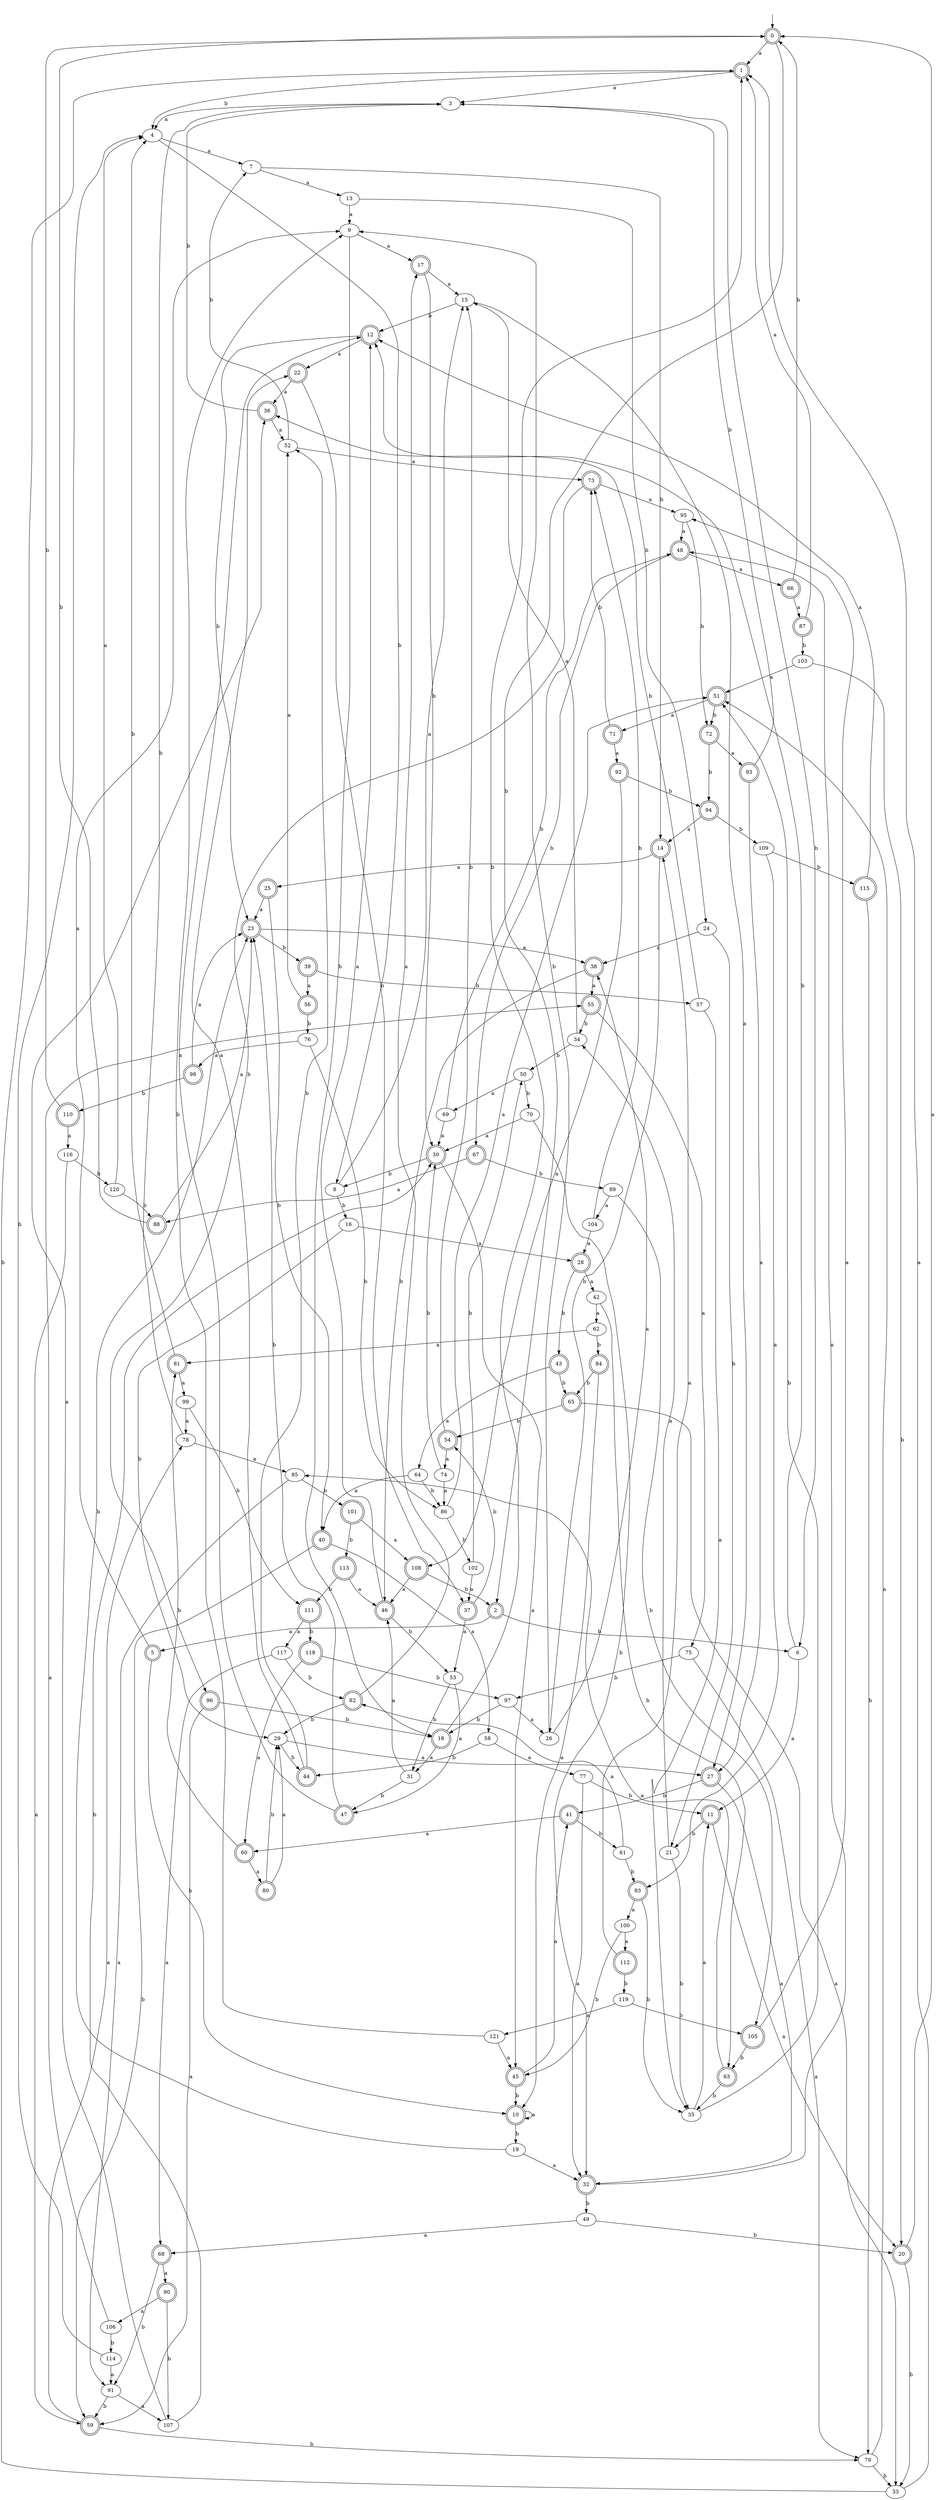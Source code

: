 digraph RandomDFA {
  __start0 [label="", shape=none];
  __start0 -> 0 [label=""];
  0 [shape=circle] [shape=doublecircle]
  0 -> 1 [label="a"]
  0 -> 2 [label="b"]
  1 [shape=doublecircle]
  1 -> 3 [label="a"]
  1 -> 4 [label="b"]
  2 [shape=doublecircle]
  2 -> 5 [label="a"]
  2 -> 6 [label="b"]
  3
  3 -> 4 [label="a"]
  3 -> 6 [label="b"]
  4
  4 -> 7 [label="a"]
  4 -> 8 [label="b"]
  5 [shape=doublecircle]
  5 -> 9 [label="a"]
  5 -> 10 [label="b"]
  6
  6 -> 11 [label="a"]
  6 -> 12 [label="b"]
  7
  7 -> 13 [label="a"]
  7 -> 14 [label="b"]
  8
  8 -> 15 [label="a"]
  8 -> 16 [label="b"]
  9
  9 -> 17 [label="a"]
  9 -> 18 [label="b"]
  10 [shape=doublecircle]
  10 -> 10 [label="a"]
  10 -> 19 [label="b"]
  11 [shape=doublecircle]
  11 -> 20 [label="a"]
  11 -> 21 [label="b"]
  12 [shape=doublecircle]
  12 -> 22 [label="a"]
  12 -> 23 [label="b"]
  13
  13 -> 9 [label="a"]
  13 -> 24 [label="b"]
  14 [shape=doublecircle]
  14 -> 25 [label="a"]
  14 -> 26 [label="b"]
  15
  15 -> 27 [label="a"]
  15 -> 12 [label="b"]
  16
  16 -> 28 [label="a"]
  16 -> 29 [label="b"]
  17 [shape=doublecircle]
  17 -> 15 [label="a"]
  17 -> 30 [label="b"]
  18 [shape=doublecircle]
  18 -> 31 [label="a"]
  18 -> 1 [label="b"]
  19
  19 -> 32 [label="a"]
  19 -> 23 [label="b"]
  20 [shape=doublecircle]
  20 -> 0 [label="a"]
  20 -> 33 [label="b"]
  21
  21 -> 34 [label="a"]
  21 -> 35 [label="b"]
  22 [shape=doublecircle]
  22 -> 36 [label="a"]
  22 -> 37 [label="b"]
  23 [shape=doublecircle]
  23 -> 38 [label="a"]
  23 -> 39 [label="b"]
  24
  24 -> 38 [label="a"]
  24 -> 21 [label="b"]
  25 [shape=doublecircle]
  25 -> 23 [label="a"]
  25 -> 40 [label="b"]
  26
  26 -> 38 [label="a"]
  26 -> 9 [label="b"]
  27 [shape=doublecircle]
  27 -> 32 [label="a"]
  27 -> 41 [label="b"]
  28 [shape=doublecircle]
  28 -> 42 [label="a"]
  28 -> 43 [label="b"]
  29
  29 -> 27 [label="a"]
  29 -> 44 [label="b"]
  30 [shape=doublecircle]
  30 -> 45 [label="a"]
  30 -> 8 [label="b"]
  31
  31 -> 46 [label="a"]
  31 -> 47 [label="b"]
  32 [shape=doublecircle]
  32 -> 48 [label="a"]
  32 -> 49 [label="b"]
  33
  33 -> 1 [label="a"]
  33 -> 1 [label="b"]
  34
  34 -> 15 [label="a"]
  34 -> 50 [label="b"]
  35
  35 -> 11 [label="a"]
  35 -> 51 [label="b"]
  36 [shape=doublecircle]
  36 -> 52 [label="a"]
  36 -> 3 [label="b"]
  37 [shape=doublecircle]
  37 -> 53 [label="a"]
  37 -> 54 [label="b"]
  38 [shape=doublecircle]
  38 -> 55 [label="a"]
  38 -> 46 [label="b"]
  39 [shape=doublecircle]
  39 -> 56 [label="a"]
  39 -> 57 [label="b"]
  40 [shape=doublecircle]
  40 -> 58 [label="a"]
  40 -> 59 [label="b"]
  41 [shape=doublecircle]
  41 -> 60 [label="a"]
  41 -> 61 [label="b"]
  42
  42 -> 62 [label="a"]
  42 -> 63 [label="b"]
  43 [shape=doublecircle]
  43 -> 64 [label="a"]
  43 -> 65 [label="b"]
  44 [shape=doublecircle]
  44 -> 22 [label="a"]
  44 -> 52 [label="b"]
  45 [shape=doublecircle]
  45 -> 41 [label="a"]
  45 -> 10 [label="b"]
  46 [shape=doublecircle]
  46 -> 12 [label="a"]
  46 -> 53 [label="b"]
  47 [shape=doublecircle]
  47 -> 12 [label="a"]
  47 -> 23 [label="b"]
  48 [shape=doublecircle]
  48 -> 66 [label="a"]
  48 -> 67 [label="b"]
  49
  49 -> 68 [label="a"]
  49 -> 20 [label="b"]
  50
  50 -> 69 [label="a"]
  50 -> 70 [label="b"]
  51 [shape=doublecircle]
  51 -> 71 [label="a"]
  51 -> 72 [label="b"]
  52
  52 -> 73 [label="a"]
  52 -> 7 [label="b"]
  53
  53 -> 47 [label="a"]
  53 -> 31 [label="b"]
  54 [shape=doublecircle]
  54 -> 74 [label="a"]
  54 -> 15 [label="b"]
  55 [shape=doublecircle]
  55 -> 75 [label="a"]
  55 -> 34 [label="b"]
  56 [shape=doublecircle]
  56 -> 52 [label="a"]
  56 -> 76 [label="b"]
  57
  57 -> 35 [label="a"]
  57 -> 36 [label="b"]
  58
  58 -> 77 [label="a"]
  58 -> 44 [label="b"]
  59 [shape=doublecircle]
  59 -> 78 [label="a"]
  59 -> 79 [label="b"]
  60 [shape=doublecircle]
  60 -> 80 [label="a"]
  60 -> 81 [label="b"]
  61
  61 -> 82 [label="a"]
  61 -> 83 [label="b"]
  62
  62 -> 81 [label="a"]
  62 -> 84 [label="b"]
  63 [shape=doublecircle]
  63 -> 85 [label="a"]
  63 -> 35 [label="b"]
  64
  64 -> 40 [label="a"]
  64 -> 86 [label="b"]
  65 [shape=doublecircle]
  65 -> 33 [label="a"]
  65 -> 54 [label="b"]
  66 [shape=doublecircle]
  66 -> 87 [label="a"]
  66 -> 0 [label="b"]
  67 [shape=doublecircle]
  67 -> 88 [label="a"]
  67 -> 89 [label="b"]
  68 [shape=doublecircle]
  68 -> 90 [label="a"]
  68 -> 91 [label="b"]
  69
  69 -> 30 [label="a"]
  69 -> 48 [label="b"]
  70
  70 -> 30 [label="a"]
  70 -> 32 [label="b"]
  71 [shape=doublecircle]
  71 -> 92 [label="a"]
  71 -> 73 [label="b"]
  72 [shape=doublecircle]
  72 -> 93 [label="a"]
  72 -> 94 [label="b"]
  73 [shape=doublecircle]
  73 -> 95 [label="a"]
  73 -> 96 [label="b"]
  74
  74 -> 86 [label="a"]
  74 -> 30 [label="b"]
  75
  75 -> 79 [label="a"]
  75 -> 97 [label="b"]
  76
  76 -> 98 [label="a"]
  76 -> 86 [label="b"]
  77
  77 -> 32 [label="a"]
  77 -> 11 [label="b"]
  78
  78 -> 85 [label="a"]
  78 -> 3 [label="b"]
  79
  79 -> 51 [label="a"]
  79 -> 33 [label="b"]
  80 [shape=doublecircle]
  80 -> 29 [label="a"]
  80 -> 29 [label="b"]
  81 [shape=doublecircle]
  81 -> 99 [label="a"]
  81 -> 4 [label="b"]
  82 [shape=doublecircle]
  82 -> 17 [label="a"]
  82 -> 29 [label="b"]
  83 [shape=doublecircle]
  83 -> 100 [label="a"]
  83 -> 35 [label="b"]
  84 [shape=doublecircle]
  84 -> 10 [label="a"]
  84 -> 65 [label="b"]
  85
  85 -> 91 [label="a"]
  85 -> 101 [label="b"]
  86
  86 -> 51 [label="a"]
  86 -> 102 [label="b"]
  87 [shape=doublecircle]
  87 -> 1 [label="a"]
  87 -> 103 [label="b"]
  88 [shape=doublecircle]
  88 -> 23 [label="a"]
  88 -> 0 [label="b"]
  89
  89 -> 104 [label="a"]
  89 -> 105 [label="b"]
  90 [shape=doublecircle]
  90 -> 106 [label="a"]
  90 -> 107 [label="b"]
  91
  91 -> 107 [label="a"]
  91 -> 59 [label="b"]
  92 [shape=doublecircle]
  92 -> 108 [label="a"]
  92 -> 94 [label="b"]
  93 [shape=doublecircle]
  93 -> 27 [label="a"]
  93 -> 3 [label="b"]
  94 [shape=doublecircle]
  94 -> 14 [label="a"]
  94 -> 109 [label="b"]
  95
  95 -> 48 [label="a"]
  95 -> 72 [label="b"]
  96 [shape=doublecircle]
  96 -> 59 [label="a"]
  96 -> 18 [label="b"]
  97
  97 -> 26 [label="a"]
  97 -> 18 [label="b"]
  98 [shape=doublecircle]
  98 -> 23 [label="a"]
  98 -> 110 [label="b"]
  99
  99 -> 78 [label="a"]
  99 -> 111 [label="b"]
  100
  100 -> 112 [label="a"]
  100 -> 45 [label="b"]
  101 [shape=doublecircle]
  101 -> 108 [label="a"]
  101 -> 113 [label="b"]
  102
  102 -> 37 [label="a"]
  102 -> 50 [label="b"]
  103
  103 -> 51 [label="a"]
  103 -> 20 [label="b"]
  104
  104 -> 28 [label="a"]
  104 -> 73 [label="b"]
  105 [shape=doublecircle]
  105 -> 95 [label="a"]
  105 -> 63 [label="b"]
  106
  106 -> 55 [label="a"]
  106 -> 114 [label="b"]
  107
  107 -> 36 [label="a"]
  107 -> 30 [label="b"]
  108 [shape=doublecircle]
  108 -> 46 [label="a"]
  108 -> 2 [label="b"]
  109
  109 -> 83 [label="a"]
  109 -> 115 [label="b"]
  110 [shape=doublecircle]
  110 -> 116 [label="a"]
  110 -> 0 [label="b"]
  111 [shape=doublecircle]
  111 -> 117 [label="a"]
  111 -> 118 [label="b"]
  112 [shape=doublecircle]
  112 -> 14 [label="a"]
  112 -> 119 [label="b"]
  113 [shape=doublecircle]
  113 -> 46 [label="a"]
  113 -> 111 [label="b"]
  114
  114 -> 91 [label="a"]
  114 -> 4 [label="b"]
  115 [shape=doublecircle]
  115 -> 12 [label="a"]
  115 -> 79 [label="b"]
  116
  116 -> 59 [label="a"]
  116 -> 120 [label="b"]
  117
  117 -> 68 [label="a"]
  117 -> 82 [label="b"]
  118 [shape=doublecircle]
  118 -> 60 [label="a"]
  118 -> 97 [label="b"]
  119
  119 -> 121 [label="a"]
  119 -> 105 [label="b"]
  120
  120 -> 4 [label="a"]
  120 -> 88 [label="b"]
  121
  121 -> 45 [label="a"]
  121 -> 9 [label="b"]
}
